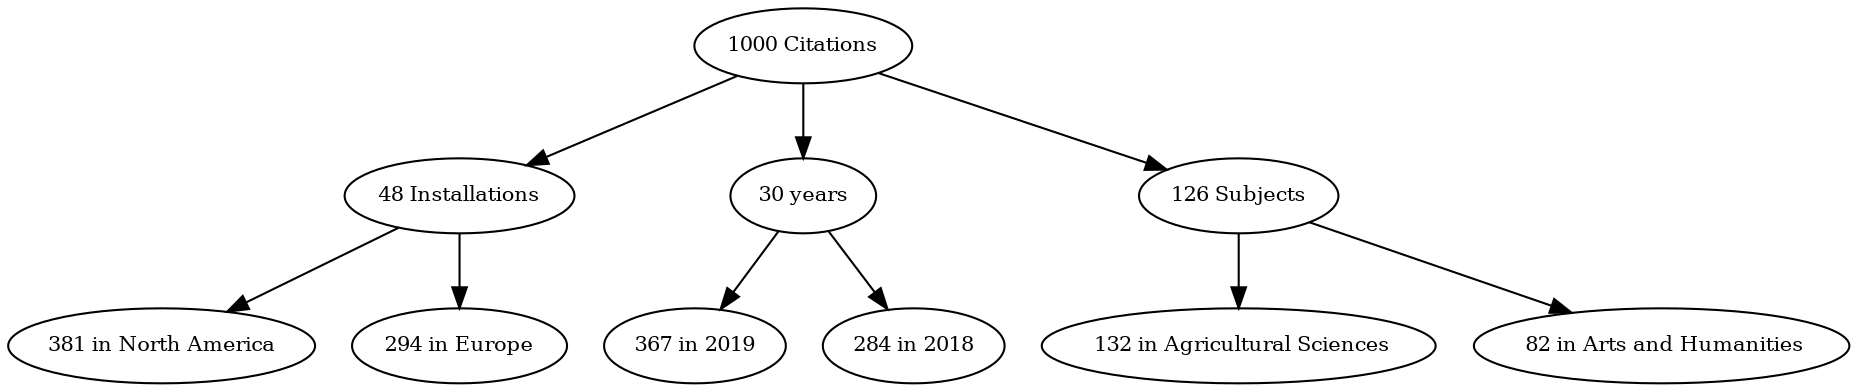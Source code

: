 digraph {
  graph [ dpi = 300 ]; 
  rankdir="TB";
  node [fontsize=10]
  num_citations [label="1000 Citations"]
  by_installation [label="48 Installations"]
  by_date [label="30 years"]
  by_subject [label="126 Subjects"]

  inst_na [label="381 in North America"]
  inst_eu [label="294 in Europe"]

  2019 [label="367 in 2019"]
  2018 [label="284 in 2018"]

  subj_ag [label=" 132 in Agricultural Sciences"]
  subj_ah [label=" 82 in Arts and Humanities"]

  num_citations -> by_installation
  num_citations -> by_date
  num_citations -> by_subject

  by_installation -> inst_na
  by_installation -> inst_eu

  by_date -> 2019
  by_date -> 2018

  by_subject -> subj_ag
  by_subject -> subj_ah

  subgraph first {
    rank="same"
    by_date
    by_subject
  }

  subgraph second {
    rank="same"
    inst_na
    inst_eu
  }
}
